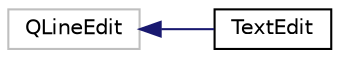 digraph "Graphical Class Hierarchy"
{
  edge [fontname="Helvetica",fontsize="10",labelfontname="Helvetica",labelfontsize="10"];
  node [fontname="Helvetica",fontsize="10",shape=record];
  rankdir="LR";
  Node1 [label="QLineEdit",height=0.2,width=0.4,color="grey75", fillcolor="white", style="filled"];
  Node1 -> Node2 [dir="back",color="midnightblue",fontsize="10",style="solid",fontname="Helvetica"];
  Node2 [label="TextEdit",height=0.2,width=0.4,color="black", fillcolor="white", style="filled",URL="$classTextEdit.html",tooltip="The TextEdit class расширение QLineEdit для возможности получения данных из текстового поля и их доба..."];
}
